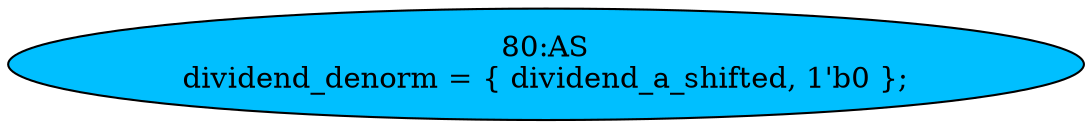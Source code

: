 strict digraph "" {
	node [label="\N"];
	"80:AS"	 [ast="<pyverilog.vparser.ast.Assign object at 0x7f284bca4090>",
		def_var="['dividend_denorm']",
		fillcolor=deepskyblue,
		label="80:AS
dividend_denorm = { dividend_a_shifted, 1'b0 };",
		statements="[]",
		style=filled,
		typ=Assign,
		use_var="['dividend_a_shifted']"];
}
